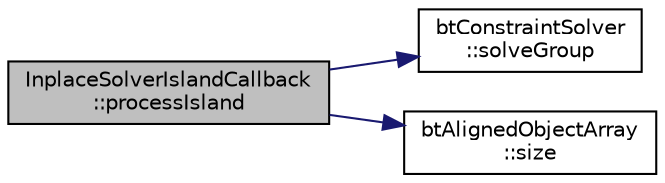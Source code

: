 digraph "InplaceSolverIslandCallback::processIsland"
{
  edge [fontname="Helvetica",fontsize="10",labelfontname="Helvetica",labelfontsize="10"];
  node [fontname="Helvetica",fontsize="10",shape=record];
  rankdir="LR";
  Node1 [label="InplaceSolverIslandCallback\l::processIsland",height=0.2,width=0.4,color="black", fillcolor="grey75", style="filled", fontcolor="black"];
  Node1 -> Node2 [color="midnightblue",fontsize="10",style="solid"];
  Node2 [label="btConstraintSolver\l::solveGroup",height=0.2,width=0.4,color="black", fillcolor="white", style="filled",URL="$classbt_constraint_solver.html#a923b7573a8d62805714abd5157dd0963",tooltip="solve a group of constraints "];
  Node1 -> Node3 [color="midnightblue",fontsize="10",style="solid"];
  Node3 [label="btAlignedObjectArray\l::size",height=0.2,width=0.4,color="black", fillcolor="white", style="filled",URL="$classbt_aligned_object_array.html#a6bdd14c7599ecb95e8d83dd5a715f9b7",tooltip="return the number of elements in the array "];
}
